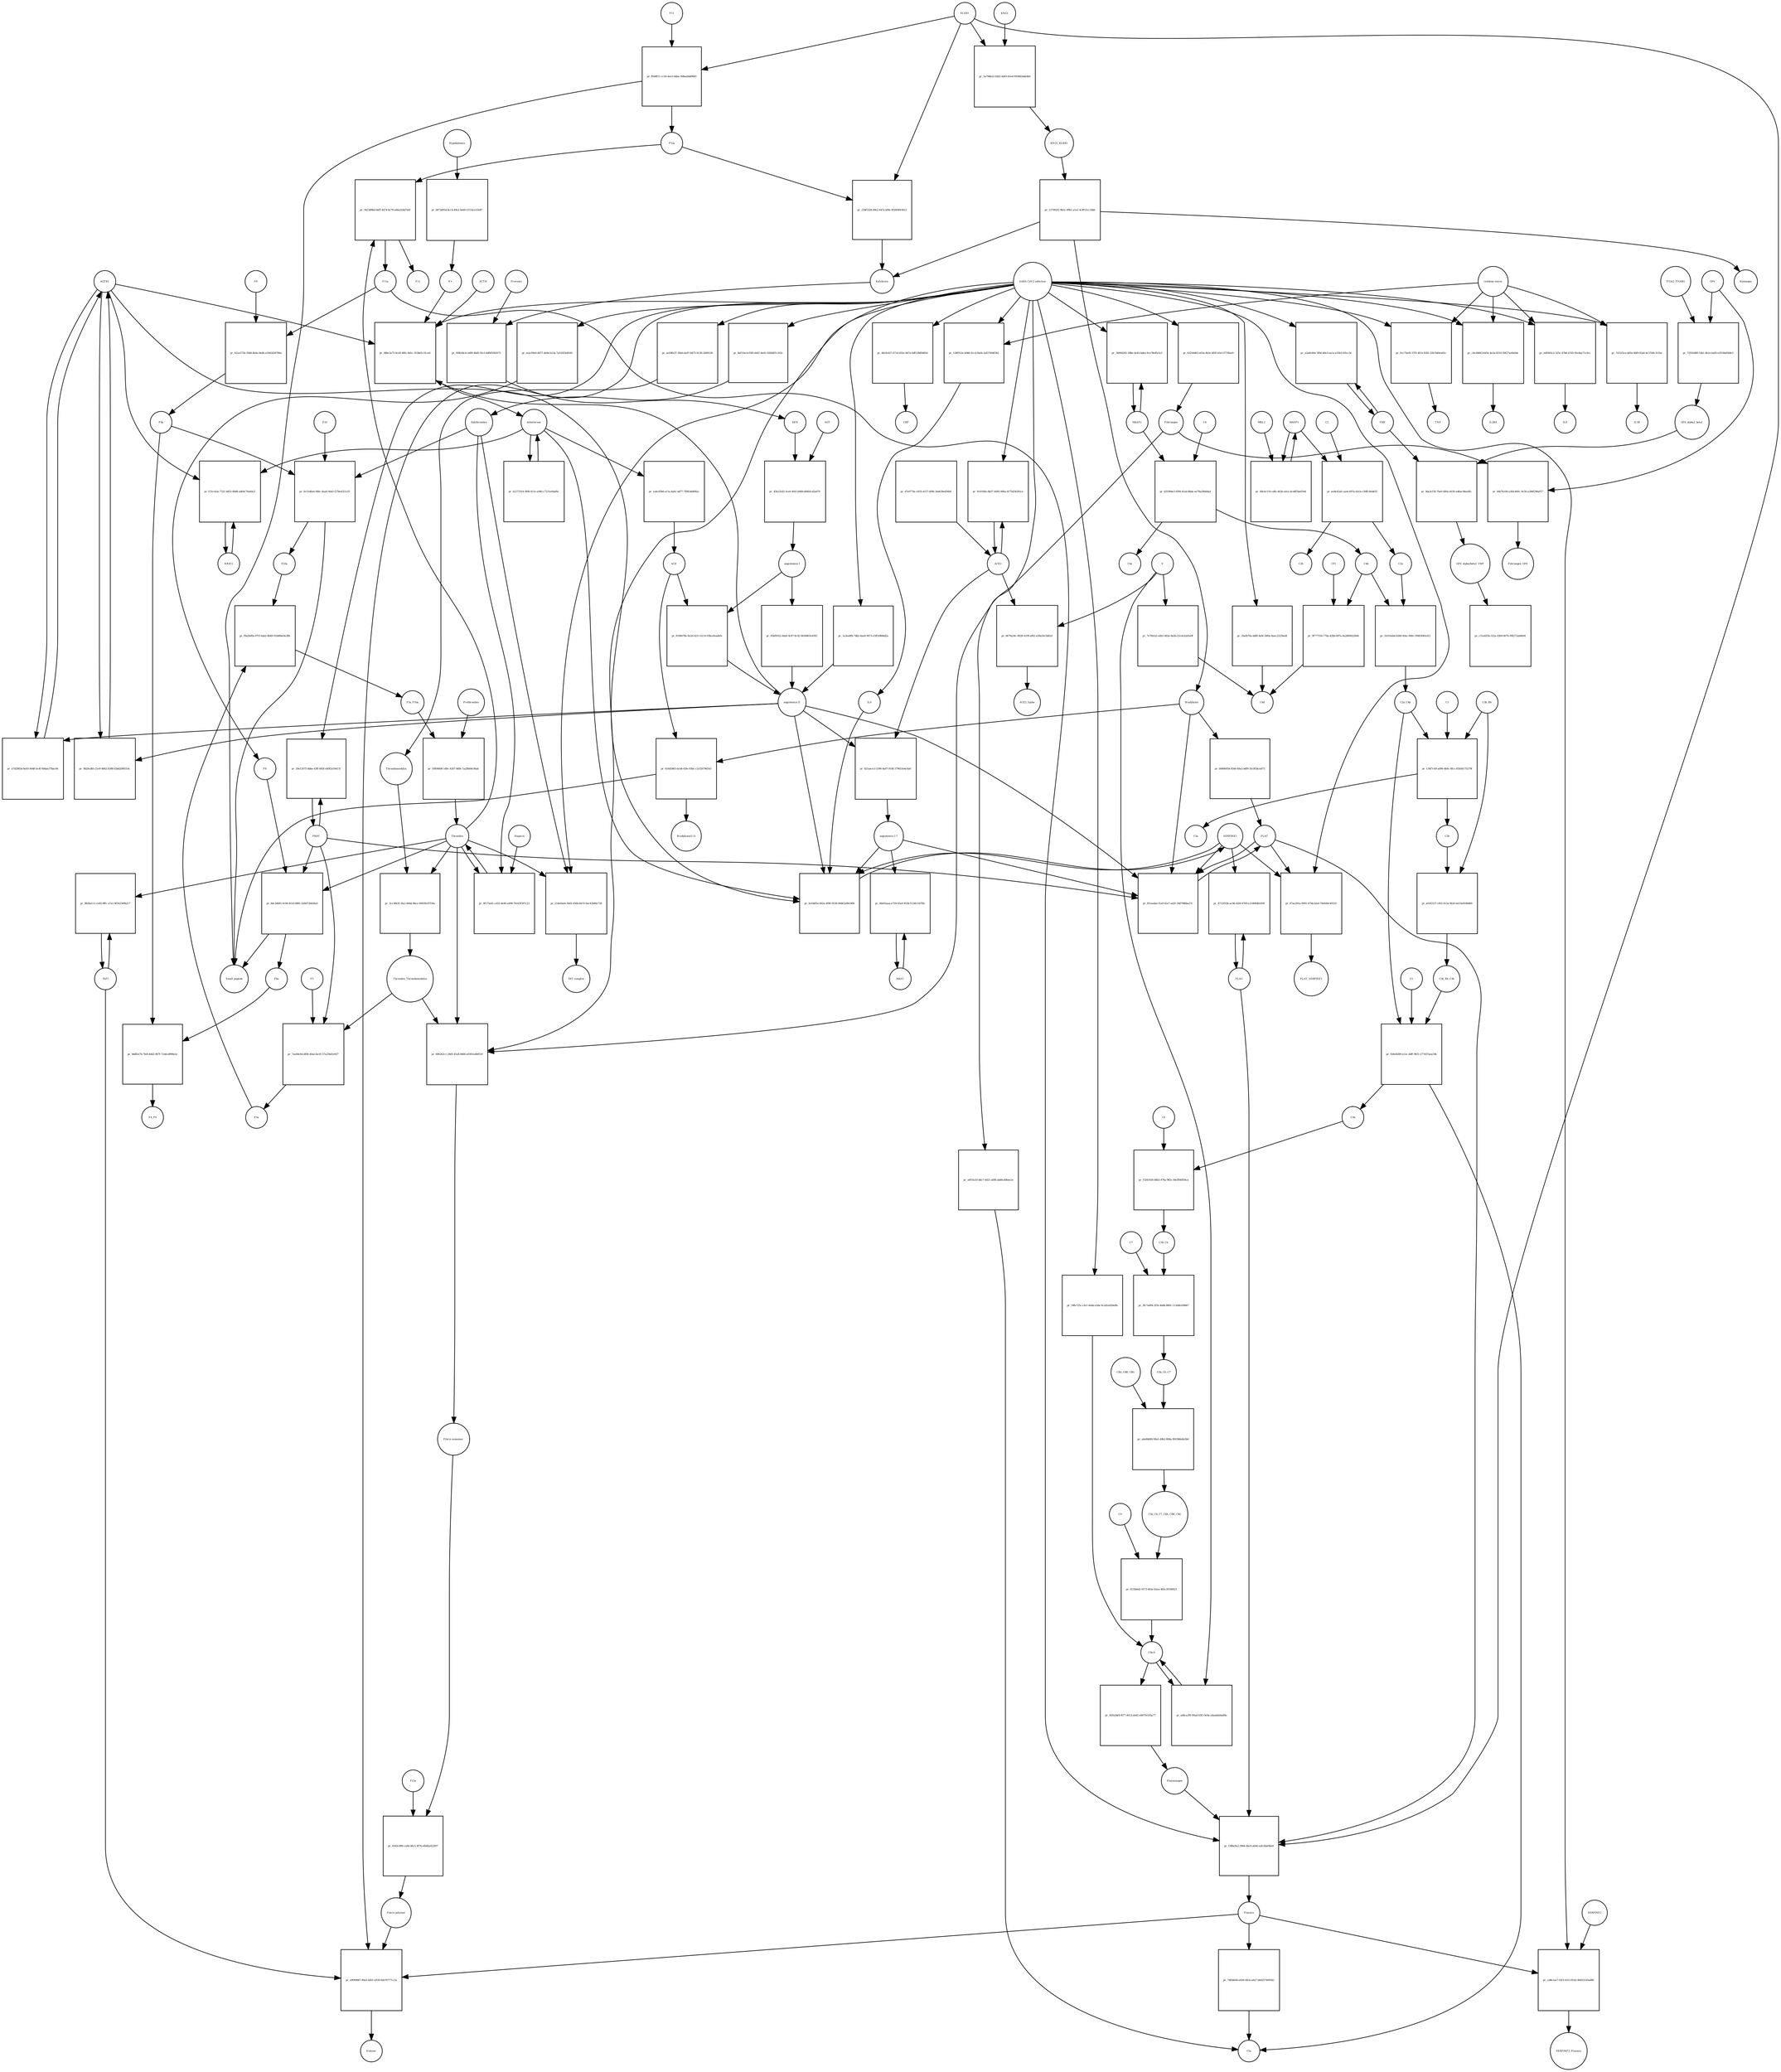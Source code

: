 strict digraph  {
F8 [annotation="urn_miriam_hgnc_3546|urn_miriam_taxonomy_9606", bipartite=0, cls=macromolecule, fontsize=4, label=F8, shape=circle];
"pr_8dc24b81-0c94-4cb3-8881-b28d72b026a5" [annotation="", bipartite=1, cls=process, fontsize=4, label="pr_8dc24b81-0c94-4cb3-8881-b28d72b026a5", shape=square];
"Small peptide" [annotation=urn_miriam_mesh_D010446, bipartite=0, cls=macromolecule, fontsize=4, label="Small peptide", shape=circle];
F8a [annotation="urn_miriam_hgnc.symbol_F8|urn_miriam_mesh_D015944|urn_miriam_taxonomy_9606", bipartite=0, cls=macromolecule, fontsize=4, label=F8a, shape=circle];
Thrombin [annotation="urn_miriam_hgnc_3535|urn_miriam_taxonomy_9606", bipartite=0, cls=macromolecule, fontsize=4, label=Thrombin, shape=circle];
PROC [annotation="urn_miriam_hgnc_9451|urn_miriam_taxonomy_9606", bipartite=0, cls=macromolecule, fontsize=4, label=PROC, shape=circle];
AGTR1 [annotation=urn_miriam_hgnc_336, bipartite=0, cls=macromolecule, fontsize=4, label=AGTR1, shape=circle];
"pr_a7d2085d-6e93-4448-bc4f-68dae37bac44" [annotation="", bipartite=1, cls=process, fontsize=4, label="pr_a7d2085d-6e93-4448-bc4f-68dae37bac44", shape=square];
"angiotensin II" [annotation="urn_miriam_obo.chebi_CHEBI%3A2718|urn_miriam_taxonomy_9606", bipartite=0, cls="simple chemical", fontsize=4, label="angiotensin II", shape=circle];
NR3C2 [annotation="", bipartite=0, cls=macromolecule, fontsize=4, label=NR3C2, shape=circle];
"pr_f15ccb2e-7321-4d52-8b88-adb9c76eb0a3" [annotation="", bipartite=1, cls=process, fontsize=4, label="pr_f15ccb2e-7321-4d52-8b88-adb9c76eb0a3", shape=square];
aldosterone [annotation="urn_miriam_obo.chebi_CHEBI%3A27584", bipartite=0, cls="simple chemical", fontsize=4, label=aldosterone, shape=circle];
"pr_b1273314-3f68-411e-a940-c7231e04af6c" [annotation="", bipartite=1, cls=process, fontsize=4, label="pr_b1273314-3f68-411e-a940-c7231e04af6c", shape=square];
SERPINE1 [annotation="", bipartite=0, cls=macromolecule, fontsize=4, label=SERPINE1, shape=circle];
"pr_bcfddf5a-662a-4f90-9236-94462a90c868" [annotation="", bipartite=1, cls=process, fontsize=4, label="pr_bcfddf5a-662a-4f90-9236-94462a90c868", shape=square];
"angiotensin I-7" [annotation="urn_miriam_obo.chebi_CHEBI%3A55438|urn_miriam_taxonomy_9606", bipartite=0, cls="simple chemical", fontsize=4, label="angiotensin I-7", shape=circle];
IL6 [annotation="urn_miriam_hgnc_6018|urn_miriam_taxonomy_9606", bipartite=0, cls=macromolecule, fontsize=4, label=IL6, shape=circle];
"pr_94bc2a75-8cd3-40fc-9d1c-353b01c31ce0" [annotation="", bipartite=1, cls=process, fontsize=4, label="pr_94bc2a75-8cd3-40fc-9d1c-353b01c31ce0", shape=square];
"SARS-CoV-2 infection" [annotation="urn_miriam_taxonomy_2697049|urn_miriam_mesh_D012327", bipartite=0, cls=phenotype, fontsize=4, label="SARS-CoV-2 infection", shape=circle];
"K+" [annotation="urn_miriam_obo.chebi_CHEBI%3A29103", bipartite=0, cls="simple chemical", fontsize=4, label="K+", shape=circle];
ACTH [annotation=urn_miriam_hgnc_9201, bipartite=0, cls="simple chemical", fontsize=4, label=ACTH, shape=circle];
"pr_1a3ee8fb-7db2-4ae8-9473-e5ff2088dd2a" [annotation="", bipartite=1, cls=process, fontsize=4, label="pr_1a3ee8fb-7db2-4ae8-9473-e5ff2088dd2a", shape=square];
Bradykinin [annotation="urn_miriam_obo.chebi_CHEBI%3A3165|urn_miriam_taxonomy_9606", bipartite=0, cls=macromolecule, fontsize=4, label=Bradykinin, shape=circle];
"pr_616d5865-dcb8-43fe-93bc-c2cf26796543" [annotation="", bipartite=1, cls=process, fontsize=4, label="pr_616d5865-dcb8-43fe-93bc-c2cf26796543", shape=square];
"Bradykinin(1-5)" [annotation="urn_miriam_mesh_C079000|urn_miriam_taxonomy_9606", bipartite=0, cls=macromolecule, fontsize=4, label="Bradykinin(1-5)", shape=circle];
ACE [annotation="urn_miriam_hgnc_2707|urn_miriam_taxonomy_9606", bipartite=0, cls=macromolecule, fontsize=4, label=ACE, shape=circle];
"pr_b8466058-8546-49a3-b8f9-5fc0f5dced75" [annotation="", bipartite=1, cls=process, fontsize=4, label="pr_b8466058-8546-49a3-b8f9-5fc0f5dced75", shape=square];
PLAT [annotation="urn_miriam_hgnc_9051|urn_miriam_taxonomy_9606", bipartite=0, cls=macromolecule, fontsize=4, label=PLAT, shape=circle];
"pr_9b20cdb5-21e9-4662-b388-d3dd20f8514c" [annotation="", bipartite=1, cls=process, fontsize=4, label="pr_9b20cdb5-21e9-4662-b388-d3dd20f8514c", shape=square];
MAS1 [annotation="", bipartite=0, cls=macromolecule, fontsize=4, label=MAS1, shape=circle];
"pr_06e65aaa-e759-45a9-953b-f124fc547f8c" [annotation="", bipartite=1, cls=process, fontsize=4, label="pr_06e65aaa-e759-45a9-953b-f124fc547f8c", shape=square];
Fibrinogen [annotation="urn_miriam_pubmed_19296670|urn_miriam_obo.go_GO%3A0005577|urn_miriam_hgnc_3661|urn_miriam_hgnc_3662|urn_miriam_hgnc_3694|urn_miriam_taxonomy_9606", bipartite=0, cls=complex, fontsize=4, label=Fibrinogen, shape=circle];
"pr_44b7b108-a30d-460c-9c56-a286f296af57" [annotation="", bipartite=1, cls=process, fontsize=4, label="pr_44b7b108-a30d-460c-9c56-a286f296af57", shape=square];
GP6 [annotation="urn_miriam_hgnc_HGNC%3A14388|urn_miriam_taxonomy_9606", bipartite=0, cls=macromolecule, fontsize=4, label=GP6, shape=circle];
Fibrinogen_GP6 [annotation="urn_miriam_pubmed_19296670|urn_miriam_obo.go_GO%3A0005577|urn_miriam_hgnc_HGNC%3A14388|urn_miriam_taxonomy_9606", bipartite=0, cls=complex, fontsize=4, label=Fibrinogen_GP6, shape=circle];
GP6_alpha2_beta1 [annotation="urn_miriam_pubmed_25051961|urn_miriam_taxonomy_10090|urn_miriam_hgnc_14338|urn_miriam_hgnc_6137|urn_miriam_hgnc_6153", bipartite=0, cls=complex, fontsize=4, label=GP6_alpha2_beta1, shape=circle];
"pr_9da3cf30-7be0-400a-b030-ed6ac94ee8fc" [annotation="", bipartite=1, cls=process, fontsize=4, label="pr_9da3cf30-7be0-400a-b030-ed6ac94ee8fc", shape=square];
VWF [annotation="urn_miriam_hgnc_12726|urn_miriam_taxonomy_9606", bipartite=0, cls=macromolecule, fontsize=4, label=VWF, shape=circle];
GP6_alpha2beta1_VWF [annotation="urn_miriam_pubmed_25051961|urn_miriam_taxonomy_10090|urn_miriam_hgnc_14338|urn_miriam_hgnc_6137|urn_miriam_hgnc_6153|urn_miriam_hgnc_12726", bipartite=0, cls=complex, fontsize=4, label=GP6_alpha2beta1_VWF, shape=circle];
"pr_72932d80-14b1-4b1e-baf0-e2f184d569e3" [annotation="", bipartite=1, cls=process, fontsize=4, label="pr_72932d80-14b1-4b1e-baf0-e2f184d569e3", shape=square];
ITGA2_ITGAB1 [annotation="urn_miriam_intact_EBI-16428357|urn_miriam_hgnc_6137|urn_miriam_hgnc_6153|urn_miriam_taxonomy_9606", bipartite=0, cls=complex, fontsize=4, label=ITGA2_ITGAB1, shape=circle];
"pr_c31a825b-322a-4360-807b-99f272ab9b94" [annotation="", bipartite=1, cls="omitted process", fontsize=4, label="pr_c31a825b-322a-4360-807b-99f272ab9b94", shape=square];
"Fibrin polymer" [annotation="urn_miriam_mesh_C465961|urn_miriam_taxonomy_9606", bipartite=0, cls=macromolecule, fontsize=4, label="Fibrin polymer", shape=circle];
"pr_a9099687-90a5-42b1-a930-6eb76777cc2a" [annotation="", bipartite=1, cls=process, fontsize=4, label="pr_a9099687-90a5-42b1-a930-6eb76777cc2a", shape=square];
"D-dimer" [annotation="urn_miriam_pubmed_19008457|urn_miriam_mesh_C036309|urn_miriam_taxonomy_9606", bipartite=0, cls=macromolecule, fontsize=4, label="D-dimer", shape=circle];
Plasmin [annotation="urn_miriam_hgnc.symbol_PLG|urn_miriam_mesh_D005341|urn_miriam_brenda_3.4.21.7|urn_miriam_taxonomy_9606", bipartite=0, cls=macromolecule, fontsize=4, label=Plasmin, shape=circle];
TAFI [annotation="urn_miriam_hgnc_1546|urn_miriam_taxonomy_9606", bipartite=0, cls=macromolecule, fontsize=4, label=TAFI, shape=circle];
"Fibrin monomer" [annotation="urn_miriam_mesh_C011468|urn_miriam_taxonomy_9606", bipartite=0, cls=macromolecule, fontsize=4, label="Fibrin monomer", shape=circle];
"pr_6563c989-ca9d-46c5-9f76-efb6b2d22f07" [annotation="", bipartite=1, cls=process, fontsize=4, label="pr_6563c989-ca9d-46c5-9f76-efb6b2d22f07", shape=square];
F13a [annotation="urn_miriam_hgnc.symbol_F13|urn_miriam_mesh_D026122|urn_miriam_brenda_2.3.2.13|urn_miriam_taxonomy_9606", bipartite=0, cls=macromolecule, fontsize=4, label=F13a, shape=circle];
"pr_0cc75e45-57f5-4f14-9282-22b7449ea45c" [annotation="", bipartite=1, cls=process, fontsize=4, label="pr_0cc75e45-57f5-4f14-9282-22b7449ea45c", shape=square];
TNF [annotation="urn_miriam_hgnc_11892|urn_miriam_taxonomy_9606", bipartite=0, cls=macromolecule, fontsize=4, label=TNF, shape=circle];
"cytokine storm" [annotation="urn_miriam_pubmed_2504360|urn_miriam_taxonomy_9606", bipartite=0, cls=phenotype, fontsize=4, label="cytokine storm", shape=circle];
"pr_74fb8e6b-e656-40cb-a6a7-b6d257409342" [annotation="", bipartite=1, cls=process, fontsize=4, label="pr_74fb8e6b-e656-40cb-a6a7-b6d257409342", shape=square];
C5a [annotation="urn_miriam_hgnc.symbol_C5|urn_miriam_mesh_D015936|urn_miriam_taxonomy_9606", bipartite=0, cls=macromolecule, fontsize=4, label=C5a, shape=circle];
"pr_0d1b3bf4-f677-4013-ab42-e84756195a77" [annotation="", bipartite=1, cls=process, fontsize=4, label="pr_0d1b3bf4-f677-4013-ab42-e84756195a77", shape=square];
Plasminogen [annotation="urn_miriam_hgnc_9071|urn_miriam_taxonomy_9606", bipartite=0, cls=macromolecule, fontsize=4, label=Plasminogen, shape=circle];
"C5b-9" [annotation="urn_miriam_obo.go_GO%3A0005579|urn_miriam_mesh_D015938|urn_miriam_mesh_D050776|urn_miriam_hgnc_1339|urn_miriam_hgnc_1346|urn_miriam_hgnc_1352|urn_miriam_hgnc_1353|urn_miriam_hgnc_1354|urn_miriam_hgnc_1358|urn_miriam_taxonomy_9606", bipartite=0, cls=complex, fontsize=4, label="C5b-9", shape=circle];
C2 [annotation="urn_miriam_hgnc_1248|urn_miriam_taxonomy_9606", bipartite=0, cls=macromolecule, fontsize=4, label=C2, shape=circle];
"pr_ee9e42a6-caeb-497a-b3cb-c50ffc8eb655" [annotation="", bipartite=1, cls=process, fontsize=4, label="pr_ee9e42a6-caeb-497a-b3cb-c50ffc8eb655", shape=square];
C2a [annotation="urn_miriam_hgnc.symbol_C2|urn_miriam_mesh_D050678|urn_miriam_taxonomy_9606", bipartite=0, cls=macromolecule, fontsize=4, label=C2a, shape=circle];
C2b [annotation="urn_miriam_hgnc.symbol_C2|urn_miriam_mesh_D050679|urn_miriam_taxonomy_9606", bipartite=0, cls=macromolecule, fontsize=4, label=C2b, shape=circle];
MASP1 [annotation="urn_miriam_hgnc_6901|urn_miriam_taxonomy_9606", bipartite=0, cls=macromolecule, fontsize=4, label=MASP1, shape=circle];
"pr_c9cd4063-645e-4a3a-8310-59f27ae0a44e" [annotation="", bipartite=1, cls=process, fontsize=4, label="pr_c9cd4063-645e-4a3a-8310-59f27ae0a44e", shape=square];
IL2RA [annotation="urn_miriam_hgnc_6008|urn_miriam_taxonomy_9606", bipartite=0, cls=macromolecule, fontsize=4, label=IL2RA, shape=circle];
"pr_ed9365c2-525c-47b6-b7d3-95cdae71c9cc" [annotation="", bipartite=1, cls=process, fontsize=4, label="pr_ed9365c2-525c-47b6-b7d3-95cdae71c9cc", shape=square];
IL8 [annotation="urn_miriam_hgnc_6025|urn_miriam_taxonomy_9606", bipartite=0, cls=macromolecule, fontsize=4, label=IL8, shape=circle];
"pr_a0f1fa10-ddc7-4d21-af88-abd6cd0bea1e" [annotation="", bipartite=1, cls=process, fontsize=4, label="pr_a0f1fa10-ddc7-4d21-af88-abd6cd0bea1e", shape=square];
"pr_128f552e-b946-41c4-9a04-3af27604f342" [annotation="", bipartite=1, cls=process, fontsize=4, label="pr_128f552e-b946-41c4-9a04-3af27604f342", shape=square];
"pr_7a51f2ce-4d5e-4bf9-92a6-4c37a0c311be" [annotation="", bipartite=1, cls=process, fontsize=4, label="pr_7a51f2ce-4d5e-4bf9-92a6-4c37a0c311be", shape=square];
IL1B [annotation="urn_miriam_hgnc_5992|urn_miriam_taxonomy_9606", bipartite=0, cls=macromolecule, fontsize=4, label=IL1B, shape=circle];
Prorenin [annotation="urn_miriam_hgnc_9958|urn_miriam_taxonomy_9606", bipartite=0, cls=macromolecule, fontsize=4, label=Prorenin, shape=circle];
"pr_f49b3dc4-c600-4bd5-91cf-6df6f1fb5072" [annotation="", bipartite=1, cls=process, fontsize=4, label="pr_f49b3dc4-c600-4bd5-91cf-6df6f1fb5072", shape=square];
REN [annotation="urn_miriam_hgnc.symbol_REN|urn_miriam_taxonomy_9606", bipartite=0, cls=macromolecule, fontsize=4, label=REN, shape=circle];
Kallikrein [annotation="urn_miriam_hgnc.symbol_KLKB1|urn_miriam_mesh_D020842|urn_miriam_brenda_3.4.21.34|urn_miriam_taxonomy_9606", bipartite=0, cls=macromolecule, fontsize=4, label=Kallikrein, shape=circle];
KLKB1 [annotation="urn_miriam_hgnc_6371|urn_miriam_taxonomy_9606", bipartite=0, cls=macromolecule, fontsize=4, label=KLKB1, shape=circle];
"pr_15bf5328-d9e2-447a-bf4e-0f26f4810b12" [annotation="", bipartite=1, cls=process, fontsize=4, label="pr_15bf5328-d9e2-447a-bf4e-0f26f4810b12", shape=square];
F12a [annotation="urn_miriam_hgnc.symbol_F12|urn_miriam_mesh_D015956|urn_miriam_brenda_3.4.21.38|urn_miriam_taxonomy_9606", bipartite=0, cls=macromolecule, fontsize=4, label=F12a, shape=circle];
"pr_ae59fa37-30e6-4a97-8475-813fc2499128" [annotation="", bipartite=1, cls=process, fontsize=4, label="pr_ae59fa37-30e6-4a97-8475-813fc2499128", shape=square];
Thrombomodulin [annotation="urn_miriam_hgnc_11784|urn_miriam_taxonomy_9606", bipartite=0, cls=macromolecule, fontsize=4, label=Thrombomodulin, shape=circle];
"pr_cd8e1ae7-02f3-4313-8142-86455145ad80" [annotation="", bipartite=1, cls=process, fontsize=4, label="pr_cd8e1ae7-02f3-4313-8142-86455145ad80", shape=square];
SERPINF2 [annotation="urn_miriam_hgnc_9075|urn_miriam_taxonomy_9606", bipartite=0, cls=macromolecule, fontsize=4, label=SERPINF2, shape=circle];
SERPINF2_Plasmin [annotation="urn_miriam_pubmed_2437112|urn_miriam_biogrid_314240|urn_miriam_hgnc_9075|urn_miriam_mesh_D005341|urn_miriam_taxonomy_9606", bipartite=0, cls=complex, fontsize=4, label=SERPINF2_Plasmin, shape=circle];
"pr_1bafb76a-dd8f-4a9c-b80a-4aec2525bebf" [annotation="", bipartite=1, cls=process, fontsize=4, label="pr_1bafb76a-dd8f-4a9c-b80a-4aec2525bebf", shape=square];
C4d [annotation="urn_miriam_hgnc.symbol_C4b|urn_miriam_mesh_C032261|urn_miriam_taxonomy_9606", bipartite=0, cls=macromolecule, fontsize=4, label=C4d, shape=circle];
"pr_59fe725c-cfe1-4ebb-a5de-9c2d1e620e8b" [annotation="", bipartite=1, cls=process, fontsize=4, label="pr_59fe725c-cfe1-4ebb-a5de-9c2d1e620e8b", shape=square];
"pr_20e12075-bbbe-43ff-8d5f-eb0f2e59411f" [annotation="", bipartite=1, cls=process, fontsize=4, label="pr_20e12075-bbbe-43ff-8d5f-eb0f2e59411f", shape=square];
"pr_a2a8c60e-3f9d-46e3-aa1a-e35b1195cc3e" [annotation="", bipartite=1, cls=process, fontsize=4, label="pr_a2a8c60e-3f9d-46e3-aa1a-e35b1195cc3e", shape=square];
"pr_40cfe437-0714-432e-847a-0df128d9485d" [annotation="", bipartite=1, cls=process, fontsize=4, label="pr_40cfe437-0714-432e-847a-0df128d9485d", shape=square];
CRP [annotation="urn_miriam_hgnc_2367|urn_miriam_taxonomy_9606", bipartite=0, cls=macromolecule, fontsize=4, label=CRP, shape=circle];
"pr_ed6ca3f0-90ad-43f2-9e9a-e4aa6ab4a88e" [annotation="", bipartite=1, cls=process, fontsize=4, label="pr_ed6ca3f0-90ad-43f2-9e9a-e4aa6ab4a88e", shape=square];
S [annotation="urn_miriam_uniprot_P0DTC2|urn_miriam_uniprot_P59594|urn_miriam_taxonomy_2697049", bipartite=0, cls=macromolecule, fontsize=4, label=S, shape=circle];
"pr_7e7fdcb2-a0b1-482e-8a5b-25cdcb2d1e0f" [annotation="", bipartite=1, cls=process, fontsize=4, label="pr_7e7fdcb2-a0b1-482e-8a5b-25cdcb2d1e0f", shape=square];
"pr_821aece3-5390-4a07-914f-379653e4c6a6" [annotation="", bipartite=1, cls=process, fontsize=4, label="pr_821aece3-5390-4a07-914f-379653e4c6a6", shape=square];
ACE2 [annotation="urn_miriam_hgnc_13557|urn_miriam_taxonomy_9606", bipartite=0, cls=macromolecule, fontsize=4, label=ACE2, shape=circle];
"pr_d7e977dc-e933-4157-bf86-3eb639ed56b6" [annotation="", bipartite=1, cls=process, fontsize=4, label="pr_d7e977dc-e933-4157-bf86-3eb639ed56b6", shape=square];
"pr_0679a34c-8028-4109-af62-a58a30c5b81d" [annotation="", bipartite=1, cls=process, fontsize=4, label="pr_0679a34c-8028-4109-af62-a58a30c5b81d", shape=square];
ACE2_Spike [annotation="urn_miriam_pdb_6CS2|urn_miriam_hgnc_13557|urn_miriam_uniprot_P0DTC2|urn_miriam_taxonomy_9606|urn_miriam_taxonomy_2697049", bipartite=0, cls=complex, fontsize=4, label=ACE2_Spike, shape=circle];
"pr_9c01fdfe-8b37-4085-906a-8175d34292ce" [annotation="", bipartite=1, cls=process, fontsize=4, label="pr_9c01fdfe-8b37-4085-906a-8175d34292ce", shape=square];
"pr_8af15ecd-f5f6-4447-be41-92fdd97c102c" [annotation="", bipartite=1, cls=process, fontsize=4, label="pr_8af15ecd-f5f6-4447-be41-92fdd97c102c", shape=square];
Antithrombin [annotation="urn_miriam_hgnc_775|urn_miriam_taxonomy_9606", bipartite=0, cls=macromolecule, fontsize=4, label=Antithrombin, shape=circle];
"pr_eeecf0e0-dd77-4e9d-b13a-7a535f3e8160" [annotation="", bipartite=1, cls=process, fontsize=4, label="pr_eeecf0e0-dd77-4e9d-b13a-7a535f3e8160", shape=square];
C4b [annotation="urn_miriam_hgnc_1324|urn_miriam_taxonomy_9606", bipartite=0, cls=macromolecule, fontsize=4, label=C4b, shape=circle];
"pr_9f777550-77da-42bb-897a-0a2809022844" [annotation="", bipartite=1, cls=process, fontsize=4, label="pr_9f777550-77da-42bb-897a-0a2809022844", shape=square];
CFI [annotation="urn_miriam_hgnc_2771|urn_miriam_taxonomy_9606", bipartite=0, cls=macromolecule, fontsize=4, label=CFI, shape=circle];
C3b [annotation="urn_miriam_hgnc.symbol_C3|urn_miriam_mesh_D003179|urn_miriam_taxonomy_9606", bipartite=0, cls=macromolecule, fontsize=4, label=C3b, shape=circle];
"pr_a03f2537-cf62-412a-9b20-be53a9188489" [annotation="", bipartite=1, cls=process, fontsize=4, label="pr_a03f2537-cf62-412a-9b20-be53a9188489", shape=square];
C3b_Bb [annotation="urn_miriam_pubmed_12440962|urn_miriam_brenda_3.4.21.47|urn_miriam_mesh_D051561|urn_miriam_mesh_D003179|urn_miriam_hgnc_1037|urn_miriam_taxonomy_9606", bipartite=0, cls=complex, fontsize=4, label=C3b_Bb, shape=circle];
C3b_Bb_C3b [annotation="urn_miriam_pubmed_12440962|urn_miriam_brenda_34.4.21.47|urn_miriam_mesh_D051566|urn_miriam_mesh_D003179|urn_miriam_hgnc_1037|urn_miriam_taxonomy_9606", bipartite=0, cls=complex, fontsize=4, label=C3b_Bb_C3b, shape=circle];
"pr_1b310abd-b58d-49ac-840c-f9483f40cd12" [annotation="", bipartite=1, cls=process, fontsize=4, label="pr_1b310abd-b58d-49ac-840c-f9483f40cd12", shape=square];
C2a_C4b [annotation="urn_miriam_mesh_D051574|urn_miriam_brenda_3.4.21.43|urn_miriam_mesh_D050678|urn_miriam_hgnc_1324|urn_miriam_taxonomy_9606", bipartite=0, cls=complex, fontsize=4, label=C2a_C4b, shape=circle];
C4 [annotation="urn_miriam_mesh_D00318|urn_miriam_taxonomy_9606", bipartite=0, cls=macromolecule, fontsize=4, label=C4, shape=circle];
"pr_d31984e3-f094-41ed-8bde-ee78a28b6dad" [annotation="", bipartite=1, cls=process, fontsize=4, label="pr_d31984e3-f094-41ed-8bde-ee78a28b6dad", shape=square];
C4a [annotation="urn_miriam_hgnc_1323|urn_miriam_taxonomy_9606", bipartite=0, cls=macromolecule, fontsize=4, label=C4a, shape=circle];
MASP2 [annotation="urn_miriam_hgnc_6902|urn_miriam_taxonomy_9606", bipartite=0, cls=macromolecule, fontsize=4, label=MASP2, shape=circle];
"pr_68cbc116-cdfe-442b-ab1a-4cd6f5be050d" [annotation="", bipartite=1, cls=process, fontsize=4, label="pr_68cbc116-cdfe-442b-ab1a-4cd6f5be050d", shape=square];
MBL2 [annotation="urn_miriam_hgnc_6902|urn_miriam_taxonomy_9606", bipartite=0, cls=macromolecule, fontsize=4, label=MBL2, shape=circle];
"pr_3b90d392-398e-4e45-bdee-9ce78effa1a3" [annotation="", bipartite=1, cls=process, fontsize=4, label="pr_3b90d392-398e-4e45-bdee-9ce78effa1a3", shape=square];
PLAU [annotation="urn_miriam_hgnc_9052|urn_miriam_taxonomy_9606", bipartite=0, cls=macromolecule, fontsize=4, label=PLAU, shape=circle];
"pr_4712033b-ac9d-42fd-8769-e21808db1609" [annotation="", bipartite=1, cls=process, fontsize=4, label="pr_4712033b-ac9d-42fd-8769-e21808db1609", shape=square];
C5b_C6_C7_C8A_C8B_C8G [annotation="urn_miriam_pubmed_28630159|urn_miriam_mesh_C042295|urn_miriam_mesh_D050776|urn_miriam_hgnc_1339|urn_miriam_hgnc_1352|urn_miriam_hgnc_1353|urn_miriam_hgnc_1354|urn_miriam_taxonomy_9606", bipartite=0, cls=complex, fontsize=4, label=C5b_C6_C7_C8A_C8B_C8G, shape=circle];
"pr_811fb6d2-9173-463e-b3ea-483c39196923" [annotation="", bipartite=1, cls=process, fontsize=4, label="pr_811fb6d2-9173-463e-b3ea-483c39196923", shape=square];
C9 [annotation="urn_miriam_hgnc_1358|urn_miriam_taxonomy_9606", bipartite=0, cls=macromolecule, fontsize=4, label=C9, shape=circle];
C5b_C6_C7 [annotation="urn_miriam_pubmed_28630159|urn_miriam_mesh_C037453|urn_miriam_mesh_D050776|urn_miriam_hgnc_1339|urn_miriam_hgnc_1346|urn_miriam_taxonomy_9606", bipartite=0, cls=complex, fontsize=4, label=C5b_C6_C7, shape=circle];
"pr_a4e84680-99a5-49b2-808a-8503b8a8a5b0" [annotation="", bipartite=1, cls=process, fontsize=4, label="pr_a4e84680-99a5-49b2-808a-8503b8a8a5b0", shape=square];
C8A_C8B_C8G [annotation="urn_miriam_mesh_D003185|urn_miriam_hgnc_1353|urn_miriam_hgnc_1352|urn_miriam_hgnc_1354|urn_miriam_taxonomy_9606", bipartite=0, cls=complex, fontsize=4, label=C8A_C8B_C8G, shape=circle];
C5b_C6 [annotation="urn_miriam_mesh_C050974|urn_miriam_mesh_D050776|urn_miriam_hgnc_1339|urn_miriam_taxonomy_9606", bipartite=0, cls=complex, fontsize=4, label=C5b_C6, shape=circle];
"pr_3fc7a004-3f1b-40db-8891-113d4b100867" [annotation="", bipartite=1, cls=process, fontsize=4, label="pr_3fc7a004-3f1b-40db-8891-113d4b100867", shape=square];
C7 [annotation="urn_miriam_hgnc_HGNC%3A1346|urn_miriam_taxonomy_9606", bipartite=0, cls=macromolecule, fontsize=4, label=C7, shape=circle];
C5b [annotation="urn_miriam_hgnc.symbol_C5|urn_miriam_mesh_D050776|urn_miriam_taxonomy_9606", bipartite=0, cls=macromolecule, fontsize=4, label=C5b, shape=circle];
"pr_f3241650-d4b3-476a-965c-84cff66954ca" [annotation="", bipartite=1, cls=process, fontsize=4, label="pr_f3241650-d4b3-476a-965c-84cff66954ca", shape=square];
C6 [annotation="urn_miriam_hgnc_1339|urn_miriam_taxonomy_9606", bipartite=0, cls=macromolecule, fontsize=4, label=C6, shape=circle];
C5 [annotation="urn_miriam_hgnc_1331|urn_miriam_taxonomy_9606", bipartite=0, cls=macromolecule, fontsize=4, label=C5, shape=circle];
"pr_026e8289-a13c-4dff-9831-277d37aea10b" [annotation="", bipartite=1, cls=process, fontsize=4, label="pr_026e8289-a13c-4dff-9831-277d37aea10b", shape=square];
C3 [annotation="urn_miriam_hgnc_1318|urn_miriam_taxonomy_9606", bipartite=0, cls=macromolecule, fontsize=4, label=C3, shape=circle];
"pr_c34f7c49-a096-4b9c-8fcc-65b58175279f" [annotation="", bipartite=1, cls=process, fontsize=4, label="pr_c34f7c49-a096-4b9c-8fcc-65b58175279f", shape=square];
C3a [annotation="urn_miriam_hgnc.symbol_C3|urn_miriam_mesh_D015926|urn_miriam_taxonomy_9606", bipartite=0, cls=macromolecule, fontsize=4, label=C3a, shape=circle];
"pr_3cc36b3f-3fa2-484d-9bce-00039cd7f34a" [annotation="", bipartite=1, cls=process, fontsize=4, label="pr_3cc36b3f-3fa2-484d-9bce-00039cd7f34a", shape=square];
Thrombin_Thrombomodulin [annotation="urn_miriam_pubmed_6282863|urn_miriam_taxonomy_9986|urn_miriam_biogrid_283352|urn_miriam_mesh_D013917|urn_miriam_hgnc_11784", bipartite=0, cls=complex, fontsize=4, label=Thrombin_Thrombomodulin, shape=circle];
"pr_686243c1-29d5-45a8-b666-a9301edb9516" [annotation="", bipartite=1, cls=process, fontsize=4, label="pr_686243c1-29d5-45a8-b666-a9301edb9516", shape=square];
KNG1_KLKB1 [annotation="urn_miriam_pubmed_17598838|urn_miriam_intact_EBI-10087151|urn_miriam_hgnc_6371|urn_miriam_hgnc_6383|urn_miriam_taxonomy_9606", bipartite=0, cls=complex, fontsize=4, label=KNG1_KLKB1, shape=circle];
"pr_157092f2-9b3c-49b1-a1e2-4c8f15cc24bb" [annotation="", bipartite=1, cls=process, fontsize=4, label="pr_157092f2-9b3c-49b1-a1e2-4c8f15cc24bb", shape=square];
Kininogen [annotation="urn_miriam_hgnc.symbol_KNG1|urn_miriam_mesh_D019679|urn_miriam_taxonomy_9606", bipartite=0, cls=macromolecule, fontsize=4, label=Kininogen, shape=circle];
"pr_63256d63-e63a-4b3e-bf95-b5e13770fae9" [annotation="", bipartite=1, cls=process, fontsize=4, label="pr_63256d63-e63a-4b3e-bf95-b5e13770fae9", shape=square];
"angiotensin I" [annotation="urn_miriam_obo.chebi_CHEBI%3A2718|urn_miriam_taxonomy_9606", bipartite=0, cls="simple chemical", fontsize=4, label="angiotensin I", shape=circle];
"pr_95bf9162-44a0-4c87-8c42-6658803c6392" [annotation="", bipartite=1, cls=process, fontsize=4, label="pr_95bf9162-44a0-4c87-8c42-6658803c6392", shape=square];
"pr_47ae291a-0901-479d-b2ef-76e644c40519" [annotation="", bipartite=1, cls=process, fontsize=4, label="pr_47ae291a-0901-479d-b2ef-76e644c40519", shape=square];
PLAT_SERPINE1 [annotation="urn_miriam_pubmed_22449964|urn_miriam_intact_EBI-7800882|urn_miriam_hgnc_9051|urn_miriam_hgnc_8593|urn_miriam_taxonomy_9606", bipartite=0, cls=complex, fontsize=4, label=PLAT_SERPINE1, shape=circle];
"pr_882ba111-ce82-4ffc-a7a1-8f342349b217" [annotation="", bipartite=1, cls=process, fontsize=4, label="pr_882ba111-ce82-4ffc-a7a1-8f342349b217", shape=square];
"pr_f01eadae-f1a9-42e7-ad2f-18d7986ba27c" [annotation="", bipartite=1, cls=process, fontsize=4, label="pr_f01eadae-f1a9-42e7-ad2f-18d7986ba27c", shape=square];
"pr_214eebe4-3b45-456b-bb70-9ac42b96e739" [annotation="", bipartite=1, cls=process, fontsize=4, label="pr_214eebe4-3b45-456b-bb70-9ac42b96e739", shape=square];
"TAT complex" [annotation="urn_miriam_pubmed_22930518|urn_miriam_mesh_C046193|urn_miriam_mesh_D013917|urn_miriam_hgnc_775|urn_miriam_taxonomy_9606", bipartite=0, cls=complex, fontsize=4, label="TAT complex", shape=circle];
"pr_f38ba9a2-3966-4bc9-a646-eafcfdaf46e8" [annotation="", bipartite=1, cls=process, fontsize=4, label="pr_f38ba9a2-3966-4bc9-a646-eafcfdaf46e8", shape=square];
F11a [annotation="urn_miriam_hgnc.symbol_F11|urn_miriam_mesh_D015945|urn_miriam_brenda_3.4.21.27|urn_miriam_taxonomy_9606", bipartite=0, cls=macromolecule, fontsize=4, label=F11a, shape=circle];
"pr_9f175ed1-cd35-4e40-a498-70c63f397c23" [annotation="", bipartite=1, cls=process, fontsize=4, label="pr_9f175ed1-cd35-4e40-a498-70c63f397c23", shape=square];
Heparin [annotation="urn_miriam_pubmed_708377|urn_miriam_obo.chebi_CHEBI%3A28304|urn_miriam_taxonomy_9606", bipartite=0, cls="simple chemical", fontsize=4, label=Heparin, shape=circle];
Prothrombin [annotation="urn_miriam_hgnc_3535|urn_miriam_taxonomy_9606", bipartite=0, cls=macromolecule, fontsize=4, label=Prothrombin, shape=circle];
"pr_50f04608-1d9c-4267-8d9c-1a20b04c06ab" [annotation="", bipartite=1, cls=process, fontsize=4, label="pr_50f04608-1d9c-4267-8d9c-1a20b04c06ab", shape=square];
F5a_F10a [annotation="urn_miriam_pubmed_2303476|urn_miriam_mesh_C022475|urn_miriam_mesh_D15943|urn_miriam_mesh_D015951|urn_miriam_taxonomy_9606", bipartite=0, cls=complex, fontsize=4, label=F5a_F10a, shape=circle];
F10a [annotation="urn_miriam_hgnc.symbol_F10|urn_miriam_mesh_D015951|urn_miriam_brenda_3.4.21.6|urn_miriam_taxonomy_9606", bipartite=0, cls=macromolecule, fontsize=4, label=F10a, shape=circle];
"pr_f9a2b00a-87f3-4ab2-8b49-91b866e9e28b" [annotation="", bipartite=1, cls=process, fontsize=4, label="pr_f9a2b00a-87f3-4ab2-8b49-91b866e9e28b", shape=square];
F5a [annotation="urn_miriam_hgnc.symbol_F5|urn_miriam_mesh_D015943|urn_miriam_taxonomy_9606", bipartite=0, cls=macromolecule, fontsize=4, label=F5a, shape=circle];
F5 [annotation="urn_miriam_hgnc_3541|urn_miriam_taxonomy_9606", bipartite=0, cls=macromolecule, fontsize=4, label=F5, shape=circle];
"pr_7aa9dc64-df00-40ae-be35-57a256d1e927" [annotation="", bipartite=1, cls=process, fontsize=4, label="pr_7aa9dc64-df00-40ae-be35-57a256d1e927", shape=square];
F9a [annotation="urn_miriam_hgnc.symbol_F9|urn_miriam_mesh_D015949|urn_miriam_taxonomy_9606", bipartite=0, cls=macromolecule, fontsize=4, label=F9a, shape=circle];
"pr_9ddf2e7b-7fe8-44d2-807f-7cb6cd998e2e" [annotation="", bipartite=1, cls=process, fontsize=4, label="pr_9ddf2e7b-7fe8-44d2-807f-7cb6cd998e2e", shape=square];
F8_F9 [annotation="urn_miriam_pubmed_22471307|urn_miriam_hgnc_3546|urn_miriam_hgnc_35531|urn_miriam_intact_EBI-11621595|urn_miriam_taxonomy_9606", bipartite=0, cls=complex, fontsize=4, label=F8_F9, shape=circle];
F9 [annotation="urn_miriam_hgnc_35531|urn_miriam_taxonomy_9606", bipartite=0, cls=macromolecule, fontsize=4, label=F9, shape=circle];
"pr_421e272b-32b8-4b4a-9ed6-a1843426786a" [annotation="", bipartite=1, cls=process, fontsize=4, label="pr_421e272b-32b8-4b4a-9ed6-a1843426786a", shape=square];
"pr_3a79db22-0262-4d93-81ed-993683dde4b0" [annotation="", bipartite=1, cls=process, fontsize=4, label="pr_3a79db22-0262-4d93-81ed-993683dde4b0", shape=square];
KNG1 [annotation="urn_miriam_hgnc.symbol_6383|urn_miriam_taxonomy_9606", bipartite=0, cls=macromolecule, fontsize=4, label=KNG1, shape=circle];
"pr_0423d9bd-bbf5-4474-bc79-a6ba324d7a6f" [annotation="", bipartite=1, cls=process, fontsize=4, label="pr_0423d9bd-bbf5-4474-bc79-a6ba324d7a6f", shape=square];
F11 [annotation="urn_miriam_hgnc_3529|urn_miriam_taxonomy_9606", bipartite=0, cls=macromolecule, fontsize=4, label=F11, shape=circle];
F12 [annotation="urn_miriam_hgnc_3530|urn_miriam_taxonomy_9606", bipartite=0, cls=macromolecule, fontsize=4, label=F12, shape=circle];
"pr_ffb9ff11-cc50-4ee3-b4ba-308aebdd9683" [annotation="", bipartite=1, cls=process, fontsize=4, label="pr_ffb9ff11-cc50-4ee3-b4ba-308aebdd9683", shape=square];
"pr_819b078e-6e26-4211-b116-93bcefeadefe" [annotation="", bipartite=1, cls=process, fontsize=4, label="pr_819b078e-6e26-4211-b116-93bcefeadefe", shape=square];
F10 [annotation="urn_miriam_hgnc_3528|urn_miriam_taxonomy_9606", bipartite=0, cls=macromolecule, fontsize=4, label=F10, shape=circle];
"pr_0c51d8a6-084c-4ea6-9eb3-f27be4321cf5" [annotation="", bipartite=1, cls=process, fontsize=4, label="pr_0c51d8a6-084c-4ea6-9eb3-f27be4321cf5", shape=square];
AGT [annotation="urn_miriam_hgnc_333|urn_miriam_taxonomy_9606", bipartite=0, cls=macromolecule, fontsize=4, label=AGT, shape=circle];
"pr_45b232d2-3ce0-491f-b9d9-d84b5cd2a670" [annotation="", bipartite=1, cls=process, fontsize=4, label="pr_45b232d2-3ce0-491f-b9d9-d84b5cd2a670", shape=square];
"pr_1a6cd58d-a11a-4a6c-bd77-7f8834d80fac" [annotation="", bipartite=1, cls=process, fontsize=4, label="pr_1a6cd58d-a11a-4a6c-bd77-7f8834d80fac", shape=square];
"pr_6872d05d-8cc4-49e2-be60-cf11bce16e87" [annotation="", bipartite=1, cls=process, fontsize=4, label="pr_6872d05d-8cc4-49e2-be60-cf11bce16e87", shape=square];
Hypokalemia [annotation="urn_miriam_mesh_D007008|urn_miriam_taxonomy_9606", bipartite=0, cls=phenotype, fontsize=4, label=Hypokalemia, shape=circle];
F8 -> "pr_8dc24b81-0c94-4cb3-8881-b28d72b026a5"  [annotation="", interaction_type=consumption];
"pr_8dc24b81-0c94-4cb3-8881-b28d72b026a5" -> "Small peptide"  [annotation="", interaction_type=production];
"pr_8dc24b81-0c94-4cb3-8881-b28d72b026a5" -> F8a  [annotation="", interaction_type=production];
F8a -> "pr_9ddf2e7b-7fe8-44d2-807f-7cb6cd998e2e"  [annotation="", interaction_type=consumption];
Thrombin -> "pr_8dc24b81-0c94-4cb3-8881-b28d72b026a5"  [annotation="urn_miriam_pubmed_15746105|urn_miriam_taxonomy_9606", interaction_type=catalysis];
Thrombin -> "pr_3cc36b3f-3fa2-484d-9bce-00039cd7f34a"  [annotation="", interaction_type=consumption];
Thrombin -> "pr_686243c1-29d5-45a8-b666-a9301edb9516"  [annotation="urn_miriam_pubmed_6282863|urn_miriam_pubmed_28228446|urn_miriam_pubmed_2117226|urn_miriam_taxonomy_9606", interaction_type=catalysis];
Thrombin -> "pr_882ba111-ce82-4ffc-a7a1-8f342349b217"  [annotation="urn_miriam_pubmed_23809134|urn_miriam_taxonomy_9823", interaction_type=catalysis];
Thrombin -> "pr_214eebe4-3b45-456b-bb70-9ac42b96e739"  [annotation="", interaction_type=consumption];
Thrombin -> "pr_9f175ed1-cd35-4e40-a498-70c63f397c23"  [annotation="", interaction_type=consumption];
Thrombin -> "pr_0423d9bd-bbf5-4474-bc79-a6ba324d7a6f"  [annotation="urn_miriam_pubmed_21304106|urn_miriam_pubmed_8631976|urn_miriam_taxonomy_9606", interaction_type=catalysis];
PROC -> "pr_8dc24b81-0c94-4cb3-8881-b28d72b026a5"  [annotation="urn_miriam_pubmed_15746105|urn_miriam_taxonomy_9606", interaction_type=inhibition];
PROC -> "pr_20e12075-bbbe-43ff-8d5f-eb0f2e59411f"  [annotation="", interaction_type=consumption];
PROC -> "pr_f01eadae-f1a9-42e7-ad2f-18d7986ba27c"  [annotation="urn_miriam_pubmed_10373228|urn_miriam_pubmed_3124286|urn_miriam_taxonomy_9606|urn_miriam_pubmed_12091055|urn_miriam_pubmed_3096399", interaction_type=inhibition];
PROC -> "pr_7aa9dc64-df00-40ae-be35-57a256d1e927"  [annotation="urn_miriam_pubmed_6282863|urn_miriam_pubmed_6572921|urn_miriam_pubmed_2322551|urn_miriam_taxonomy_9606", interaction_type=inhibition];
AGTR1 -> "pr_a7d2085d-6e93-4448-bc4f-68dae37bac44"  [annotation="", interaction_type=consumption];
AGTR1 -> "pr_f15ccb2e-7321-4d52-8b88-adb9c76eb0a3"  [annotation="urn_miriam_pubmed_21349712|urn_miriam_taxonomy_10116|urn_miriam_pubmed_7045029|urn_miriam_taxonomy_10090", interaction_type=catalysis];
AGTR1 -> "pr_bcfddf5a-662a-4f90-9236-94462a90c868"  [annotation="urn_miriam_pubmed_2091055|urn_miriam_taxonomy_9606|urn_miriam_pubmed_8034668|urn_miriam_pubmed_20591974|urn_miriam_pubmed_11983698", interaction_type=catalysis];
AGTR1 -> "pr_94bc2a75-8cd3-40fc-9d1c-353b01c31ce0"  [annotation="urn_miriam_pubmed_8404594|urn_miriam_taxonomy_9606|urn_miriam_pubmed_173529|urn_miriam_taxonomy_9615|urn_miriam_pubmed_32565254", interaction_type=catalysis];
AGTR1 -> "pr_9b20cdb5-21e9-4662-b388-d3dd20f8514c"  [annotation="", interaction_type=consumption];
"pr_a7d2085d-6e93-4448-bc4f-68dae37bac44" -> AGTR1  [annotation="", interaction_type=production];
"angiotensin II" -> "pr_a7d2085d-6e93-4448-bc4f-68dae37bac44"  [annotation="", interaction_type=stimulation];
"angiotensin II" -> "pr_bcfddf5a-662a-4f90-9236-94462a90c868"  [annotation="urn_miriam_pubmed_2091055|urn_miriam_taxonomy_9606|urn_miriam_pubmed_8034668|urn_miriam_pubmed_20591974|urn_miriam_pubmed_11983698", interaction_type=catalysis];
"angiotensin II" -> "pr_94bc2a75-8cd3-40fc-9d1c-353b01c31ce0"  [annotation="urn_miriam_pubmed_8404594|urn_miriam_taxonomy_9606|urn_miriam_pubmed_173529|urn_miriam_taxonomy_9615|urn_miriam_pubmed_32565254", interaction_type=catalysis];
"angiotensin II" -> "pr_9b20cdb5-21e9-4662-b388-d3dd20f8514c"  [annotation="urn_miriam_pubmed_8158359|urn_miriam_taxonomy_9606", interaction_type=stimulation];
"angiotensin II" -> "pr_821aece3-5390-4a07-914f-379653e4c6a6"  [annotation="", interaction_type=consumption];
"angiotensin II" -> "pr_f01eadae-f1a9-42e7-ad2f-18d7986ba27c"  [annotation="urn_miriam_pubmed_10373228|urn_miriam_pubmed_3124286|urn_miriam_taxonomy_9606|urn_miriam_pubmed_12091055|urn_miriam_pubmed_3096399", interaction_type=catalysis];
NR3C2 -> "pr_f15ccb2e-7321-4d52-8b88-adb9c76eb0a3"  [annotation="", interaction_type=consumption];
"pr_f15ccb2e-7321-4d52-8b88-adb9c76eb0a3" -> NR3C2  [annotation="", interaction_type=production];
aldosterone -> "pr_f15ccb2e-7321-4d52-8b88-adb9c76eb0a3"  [annotation="urn_miriam_pubmed_21349712|urn_miriam_taxonomy_10116|urn_miriam_pubmed_7045029|urn_miriam_taxonomy_10090", interaction_type=stimulation];
aldosterone -> "pr_b1273314-3f68-411e-a940-c7231e04af6c"  [annotation="", interaction_type=consumption];
aldosterone -> "pr_bcfddf5a-662a-4f90-9236-94462a90c868"  [annotation="urn_miriam_pubmed_2091055|urn_miriam_taxonomy_9606|urn_miriam_pubmed_8034668|urn_miriam_pubmed_20591974|urn_miriam_pubmed_11983698", interaction_type=catalysis];
aldosterone -> "pr_1a6cd58d-a11a-4a6c-bd77-7f8834d80fac"  [annotation="urn_miriam_pubmed_5932931|urn_miriam_taxonomy_10116", interaction_type=catalysis];
"pr_b1273314-3f68-411e-a940-c7231e04af6c" -> aldosterone  [annotation="", interaction_type=production];
SERPINE1 -> "pr_bcfddf5a-662a-4f90-9236-94462a90c868"  [annotation="", interaction_type=consumption];
SERPINE1 -> "pr_4712033b-ac9d-42fd-8769-e21808db1609"  [annotation="urn_miriam_pubmed_21199867|urn_miriam_taxonomy_9606", interaction_type=inhibition];
SERPINE1 -> "pr_47ae291a-0901-479d-b2ef-76e644c40519"  [annotation="", interaction_type=consumption];
SERPINE1 -> "pr_f01eadae-f1a9-42e7-ad2f-18d7986ba27c"  [annotation="urn_miriam_pubmed_10373228|urn_miriam_pubmed_3124286|urn_miriam_taxonomy_9606|urn_miriam_pubmed_12091055|urn_miriam_pubmed_3096399", interaction_type=inhibition];
"pr_bcfddf5a-662a-4f90-9236-94462a90c868" -> SERPINE1  [annotation="", interaction_type=production];
"angiotensin I-7" -> "pr_bcfddf5a-662a-4f90-9236-94462a90c868"  [annotation="urn_miriam_pubmed_2091055|urn_miriam_taxonomy_9606|urn_miriam_pubmed_8034668|urn_miriam_pubmed_20591974|urn_miriam_pubmed_11983698", interaction_type=inhibition];
"angiotensin I-7" -> "pr_06e65aaa-e759-45a9-953b-f124fc547f8c"  [annotation="urn_miriam_pubmed_18026570|urn_miriam_taxonomy_10090", interaction_type=stimulation];
"angiotensin I-7" -> "pr_f01eadae-f1a9-42e7-ad2f-18d7986ba27c"  [annotation="urn_miriam_pubmed_10373228|urn_miriam_pubmed_3124286|urn_miriam_taxonomy_9606|urn_miriam_pubmed_12091055|urn_miriam_pubmed_3096399", interaction_type=inhibition];
IL6 -> "pr_bcfddf5a-662a-4f90-9236-94462a90c868"  [annotation="urn_miriam_pubmed_2091055|urn_miriam_taxonomy_9606|urn_miriam_pubmed_8034668|urn_miriam_pubmed_20591974|urn_miriam_pubmed_11983698", interaction_type=catalysis];
"pr_94bc2a75-8cd3-40fc-9d1c-353b01c31ce0" -> aldosterone  [annotation="", interaction_type=production];
"SARS-CoV-2 infection" -> "pr_94bc2a75-8cd3-40fc-9d1c-353b01c31ce0"  [annotation="urn_miriam_pubmed_8404594|urn_miriam_taxonomy_9606|urn_miriam_pubmed_173529|urn_miriam_taxonomy_9615|urn_miriam_pubmed_32565254", interaction_type="necessary stimulation"];
"SARS-CoV-2 infection" -> "pr_1a3ee8fb-7db2-4ae8-9473-e5ff2088dd2a"  [annotation="urn_miriam_pubmed_32048163|urn_miriam_taxonomy_9606", interaction_type=catalysis];
"SARS-CoV-2 infection" -> "pr_a9099687-90a5-42b1-a930-6eb76777cc2a"  [annotation="urn_miriam_pubmed_29096812|urn_miriam_pubmed_10574983|urn_miriam_pubmed_32172226|urn_miriam_taxonomy_9606", interaction_type="necessary stimulation"];
"SARS-CoV-2 infection" -> "pr_0cc75e45-57f5-4f14-9282-22b7449ea45c"  [annotation="urn_miriam_pubmed_32504360|urn_miriam_taxonomy_9606", interaction_type=stimulation];
"SARS-CoV-2 infection" -> "pr_c9cd4063-645e-4a3a-8310-59f27ae0a44e"  [annotation="urn_miriam_pubmed_32286245|urn_miriam_taxonomy_9606", interaction_type=stimulation];
"SARS-CoV-2 infection" -> "pr_ed9365c2-525c-47b6-b7d3-95cdae71c9cc"  [annotation="urn_miriam_pubmed_32286245|urn_miriam_taxonomy_9606", interaction_type=stimulation];
"SARS-CoV-2 infection" -> "pr_a0f1fa10-ddc7-4d21-af88-abd6cd0bea1e"  [annotation="urn_miriam_pmc_PMC7260598|urn_miriam_taxonomy_9606", interaction_type="necessary stimulation"];
"SARS-CoV-2 infection" -> "pr_128f552e-b946-41c4-9a04-3af27604f342"  [annotation="urn_miriam_pubmed_32286245|urn_miriam_taxonomy_9606", interaction_type=stimulation];
"SARS-CoV-2 infection" -> "pr_7a51f2ce-4d5e-4bf9-92a6-4c37a0c311be"  [annotation="urn_miriam_pubmed_32359396|urn_miriam_taxonomy_9606", interaction_type=stimulation];
"SARS-CoV-2 infection" -> "pr_ae59fa37-30e6-4a97-8475-813fc2499128"  [annotation="urn_miriam_doi_10.1101%2F2020.04.25.20077842|urn_miriam_taxonomy_9606", interaction_type="necessary stimulation"];
"SARS-CoV-2 infection" -> "pr_cd8e1ae7-02f3-4313-8142-86455145ad80"  [annotation="urn_miriam_pubmed_2437112|urn_miriam_doi_10.1101%2F2020.04.25.20077842|urn_miriam_taxonomy_9606", interaction_type=stimulation];
"SARS-CoV-2 infection" -> "pr_1bafb76a-dd8f-4a9c-b80a-4aec2525bebf"  [annotation="urn_miriam_pubmed_32299776|urn_miriam_taxonomy_9606", interaction_type=stimulation];
"SARS-CoV-2 infection" -> "pr_59fe725c-cfe1-4ebb-a5de-9c2d1e620e8b"  [annotation="urn_miriam_pmc_PMC7260598|urn_miriam_taxonomy_9606", interaction_type="necessary stimulation"];
"SARS-CoV-2 infection" -> "pr_20e12075-bbbe-43ff-8d5f-eb0f2e59411f"  [annotation="urn_miriam_pubmed_32302438|urn_miriam_taxonomy_9606", interaction_type="necessary stimulation"];
"SARS-CoV-2 infection" -> "pr_a2a8c60e-3f9d-46e3-aa1a-e35b1195cc3e"  [annotation="urn_miriam_pubmed_32367170|urn_miriam_taxonomy_9606", interaction_type="necessary stimulation"];
"SARS-CoV-2 infection" -> "pr_40cfe437-0714-432e-847a-0df128d9485d"  [annotation="urn_miriam_pubmed_32171076|urn_miriam_taxonomy_9606", interaction_type="necessary stimulation"];
"SARS-CoV-2 infection" -> "pr_9c01fdfe-8b37-4085-906a-8175d34292ce"  [annotation="urn_miriam_pubmed_16008552|urn_miriam_taxonomy_9606", interaction_type=inhibition];
"SARS-CoV-2 infection" -> "pr_8af15ecd-f5f6-4447-be41-92fdd97c102c"  [annotation="urn_miriam_pubmed_32302438|urn_miriam_taxonomy_9606", interaction_type=inhibition];
"SARS-CoV-2 infection" -> "pr_eeecf0e0-dd77-4e9d-b13a-7a535f3e8160"  [annotation="urn_miriam_pubmed_32367170|urn_miriam_taxonomy_9606", interaction_type="necessary stimulation"];
"SARS-CoV-2 infection" -> "pr_3b90d392-398e-4e45-bdee-9ce78effa1a3"  [annotation="urn_miriam_pubmed_11290788|urn_miriam_pubmed_32299776|urn_miriam_taxonomy_9606", interaction_type=stimulation];
"SARS-CoV-2 infection" -> "pr_686243c1-29d5-45a8-b666-a9301edb9516"  [annotation="urn_miriam_pubmed_6282863|urn_miriam_pubmed_28228446|urn_miriam_pubmed_2117226|urn_miriam_taxonomy_9606", interaction_type="necessary stimulation"];
"SARS-CoV-2 infection" -> "pr_63256d63-e63a-4b3e-bf95-b5e13770fae9"  [annotation="urn_miriam_pubmed_32172226|urn_miriam_taxonomy_9606", interaction_type="necessary stimulation"];
"SARS-CoV-2 infection" -> "pr_47ae291a-0901-479d-b2ef-76e644c40519"  [annotation="urn_miriam_pubmed_22449964|urn_miriam_doi_10.1101%2F2020.04.25.20077842|urn_miriam_taxonomy_9606", interaction_type="necessary stimulation"];
"SARS-CoV-2 infection" -> "pr_214eebe4-3b45-456b-bb70-9ac42b96e739"  [annotation="urn_miriam_pubmed_8136018|urn_miriam_doi_10.1101%2F2020.04.25.20077842|urn_miriam_taxonomy_9606", interaction_type="necessary stimulation"];
"K+" -> "pr_94bc2a75-8cd3-40fc-9d1c-353b01c31ce0"  [annotation="urn_miriam_pubmed_8404594|urn_miriam_taxonomy_9606|urn_miriam_pubmed_173529|urn_miriam_taxonomy_9615|urn_miriam_pubmed_32565254", interaction_type=catalysis];
ACTH -> "pr_94bc2a75-8cd3-40fc-9d1c-353b01c31ce0"  [annotation="urn_miriam_pubmed_8404594|urn_miriam_taxonomy_9606|urn_miriam_pubmed_173529|urn_miriam_taxonomy_9615|urn_miriam_pubmed_32565254", interaction_type=catalysis];
"pr_1a3ee8fb-7db2-4ae8-9473-e5ff2088dd2a" -> "angiotensin II"  [annotation="", interaction_type=production];
Bradykinin -> "pr_616d5865-dcb8-43fe-93bc-c2cf26796543"  [annotation="", interaction_type=consumption];
Bradykinin -> "pr_b8466058-8546-49a3-b8f9-5fc0f5dced75"  [annotation="urn_miriam_pubmed_9066005|urn_miriam_taxonomy_9606", interaction_type=stimulation];
Bradykinin -> "pr_f01eadae-f1a9-42e7-ad2f-18d7986ba27c"  [annotation="urn_miriam_pubmed_10373228|urn_miriam_pubmed_3124286|urn_miriam_taxonomy_9606|urn_miriam_pubmed_12091055|urn_miriam_pubmed_3096399", interaction_type=catalysis];
"pr_616d5865-dcb8-43fe-93bc-c2cf26796543" -> "Bradykinin(1-5)"  [annotation="", interaction_type=production];
"pr_616d5865-dcb8-43fe-93bc-c2cf26796543" -> "Small peptide"  [annotation="", interaction_type=production];
ACE -> "pr_616d5865-dcb8-43fe-93bc-c2cf26796543"  [annotation="urn_miriam_taxonomy_9606|urn_miriam_pubmed_10969042", interaction_type=catalysis];
ACE -> "pr_819b078e-6e26-4211-b116-93bcefeadefe"  [annotation="urn_miriam_taxonomy_9606|urn_miriam_pubmed_190881|urn_miriam_pubmed_10969042", interaction_type=catalysis];
"pr_b8466058-8546-49a3-b8f9-5fc0f5dced75" -> PLAT  [annotation="", interaction_type=production];
PLAT -> "pr_47ae291a-0901-479d-b2ef-76e644c40519"  [annotation="", interaction_type=consumption];
PLAT -> "pr_f01eadae-f1a9-42e7-ad2f-18d7986ba27c"  [annotation="", interaction_type=consumption];
PLAT -> "pr_f38ba9a2-3966-4bc9-a646-eafcfdaf46e8"  [annotation="urn_miriam_pubmed_89876|urn_miriam_taxonomy_9606|urn_miriam_pubmed_3850647|urn_miriam_pubmed_2966802|urn_miriam_pubmed_6539333", interaction_type=catalysis];
"pr_9b20cdb5-21e9-4662-b388-d3dd20f8514c" -> AGTR1  [annotation="", interaction_type=production];
MAS1 -> "pr_06e65aaa-e759-45a9-953b-f124fc547f8c"  [annotation="", interaction_type=consumption];
"pr_06e65aaa-e759-45a9-953b-f124fc547f8c" -> MAS1  [annotation="", interaction_type=production];
Fibrinogen -> "pr_44b7b108-a30d-460c-9c56-a286f296af57"  [annotation="", interaction_type=consumption];
Fibrinogen -> "pr_686243c1-29d5-45a8-b666-a9301edb9516"  [annotation="", interaction_type=consumption];
"pr_44b7b108-a30d-460c-9c56-a286f296af57" -> Fibrinogen_GP6  [annotation="", interaction_type=production];
GP6 -> "pr_44b7b108-a30d-460c-9c56-a286f296af57"  [annotation="", interaction_type=consumption];
GP6 -> "pr_72932d80-14b1-4b1e-baf0-e2f184d569e3"  [annotation="", interaction_type=consumption];
GP6_alpha2_beta1 -> "pr_9da3cf30-7be0-400a-b030-ed6ac94ee8fc"  [annotation="", interaction_type=consumption];
"pr_9da3cf30-7be0-400a-b030-ed6ac94ee8fc" -> GP6_alpha2beta1_VWF  [annotation="", interaction_type=production];
VWF -> "pr_9da3cf30-7be0-400a-b030-ed6ac94ee8fc"  [annotation="", interaction_type=consumption];
VWF -> "pr_a2a8c60e-3f9d-46e3-aa1a-e35b1195cc3e"  [annotation="", interaction_type=consumption];
GP6_alpha2beta1_VWF -> "pr_c31a825b-322a-4360-807b-99f272ab9b94"  [annotation="", interaction_type=consumption];
"pr_72932d80-14b1-4b1e-baf0-e2f184d569e3" -> GP6_alpha2_beta1  [annotation="", interaction_type=production];
ITGA2_ITGAB1 -> "pr_72932d80-14b1-4b1e-baf0-e2f184d569e3"  [annotation="", interaction_type=consumption];
"Fibrin polymer" -> "pr_a9099687-90a5-42b1-a930-6eb76777cc2a"  [annotation="", interaction_type=consumption];
"pr_a9099687-90a5-42b1-a930-6eb76777cc2a" -> "D-dimer"  [annotation="", interaction_type=production];
Plasmin -> "pr_a9099687-90a5-42b1-a930-6eb76777cc2a"  [annotation="urn_miriam_pubmed_29096812|urn_miriam_pubmed_10574983|urn_miriam_pubmed_32172226|urn_miriam_taxonomy_9606", interaction_type=catalysis];
Plasmin -> "pr_74fb8e6b-e656-40cb-a6a7-b6d257409342"  [annotation="urn_miriam_pubmed_27077125|urn_miriam_taxonomy_10090", interaction_type="necessary stimulation"];
Plasmin -> "pr_cd8e1ae7-02f3-4313-8142-86455145ad80"  [annotation="", interaction_type=consumption];
TAFI -> "pr_a9099687-90a5-42b1-a930-6eb76777cc2a"  [annotation="urn_miriam_pubmed_29096812|urn_miriam_pubmed_10574983|urn_miriam_pubmed_32172226|urn_miriam_taxonomy_9606", interaction_type=catalysis];
TAFI -> "pr_882ba111-ce82-4ffc-a7a1-8f342349b217"  [annotation="", interaction_type=consumption];
"Fibrin monomer" -> "pr_6563c989-ca9d-46c5-9f76-efb6b2d22f07"  [annotation="", interaction_type=consumption];
"pr_6563c989-ca9d-46c5-9f76-efb6b2d22f07" -> "Fibrin polymer"  [annotation="", interaction_type=production];
F13a -> "pr_6563c989-ca9d-46c5-9f76-efb6b2d22f07"  [annotation="urn_miriam_pubmed_29096812|urn_miriam_pubmed_7577232|urn_miriam_taxonomy_9606", interaction_type=catalysis];
"pr_0cc75e45-57f5-4f14-9282-22b7449ea45c" -> TNF  [annotation="", interaction_type=production];
"cytokine storm" -> "pr_0cc75e45-57f5-4f14-9282-22b7449ea45c"  [annotation="urn_miriam_pubmed_32504360|urn_miriam_taxonomy_9606", interaction_type=stimulation];
"cytokine storm" -> "pr_c9cd4063-645e-4a3a-8310-59f27ae0a44e"  [annotation="urn_miriam_pubmed_32286245|urn_miriam_taxonomy_9606", interaction_type=stimulation];
"cytokine storm" -> "pr_ed9365c2-525c-47b6-b7d3-95cdae71c9cc"  [annotation="urn_miriam_pubmed_32286245|urn_miriam_taxonomy_9606", interaction_type=stimulation];
"cytokine storm" -> "pr_128f552e-b946-41c4-9a04-3af27604f342"  [annotation="urn_miriam_pubmed_32286245|urn_miriam_taxonomy_9606", interaction_type=stimulation];
"cytokine storm" -> "pr_7a51f2ce-4d5e-4bf9-92a6-4c37a0c311be"  [annotation="urn_miriam_pubmed_32359396|urn_miriam_taxonomy_9606", interaction_type=stimulation];
"pr_74fb8e6b-e656-40cb-a6a7-b6d257409342" -> C5a  [annotation="", interaction_type=production];
"pr_0d1b3bf4-f677-4013-ab42-e84756195a77" -> Plasminogen  [annotation="", interaction_type=production];
Plasminogen -> "pr_f38ba9a2-3966-4bc9-a646-eafcfdaf46e8"  [annotation="", interaction_type=consumption];
"C5b-9" -> "pr_0d1b3bf4-f677-4013-ab42-e84756195a77"  [annotation="urn_miriam_pubmed_9012652|urn_miriam_taxonomy_9606", interaction_type=stimulation];
"C5b-9" -> "pr_ed6ca3f0-90ad-43f2-9e9a-e4aa6ab4a88e"  [annotation="", interaction_type=consumption];
C2 -> "pr_ee9e42a6-caeb-497a-b3cb-c50ffc8eb655"  [annotation="", interaction_type=consumption];
"pr_ee9e42a6-caeb-497a-b3cb-c50ffc8eb655" -> C2a  [annotation="", interaction_type=production];
"pr_ee9e42a6-caeb-497a-b3cb-c50ffc8eb655" -> C2b  [annotation="", interaction_type=production];
C2a -> "pr_1b310abd-b58d-49ac-840c-f9483f40cd12"  [annotation="", interaction_type=consumption];
MASP1 -> "pr_ee9e42a6-caeb-497a-b3cb-c50ffc8eb655"  [annotation="urn_miriam_pubmed_10946292|urn_miriam_taxonomy_9606", interaction_type=catalysis];
MASP1 -> "pr_68cbc116-cdfe-442b-ab1a-4cd6f5be050d"  [annotation="", interaction_type=consumption];
"pr_c9cd4063-645e-4a3a-8310-59f27ae0a44e" -> IL2RA  [annotation="", interaction_type=production];
"pr_ed9365c2-525c-47b6-b7d3-95cdae71c9cc" -> IL8  [annotation="", interaction_type=production];
"pr_a0f1fa10-ddc7-4d21-af88-abd6cd0bea1e" -> C5a  [annotation="", interaction_type=production];
"pr_128f552e-b946-41c4-9a04-3af27604f342" -> IL6  [annotation="", interaction_type=production];
"pr_7a51f2ce-4d5e-4bf9-92a6-4c37a0c311be" -> IL1B  [annotation="", interaction_type=production];
Prorenin -> "pr_f49b3dc4-c600-4bd5-91cf-6df6f1fb5072"  [annotation="", interaction_type=consumption];
"pr_f49b3dc4-c600-4bd5-91cf-6df6f1fb5072" -> REN  [annotation="", interaction_type=production];
REN -> "pr_45b232d2-3ce0-491f-b9d9-d84b5cd2a670"  [annotation="urn_miriam_pubmed_10585461|urn_miriam_pubmed_30934934|urn_miriam_pubmed_6172448|urn_miriam_taxonomy_9606", interaction_type=catalysis];
Kallikrein -> "pr_f49b3dc4-c600-4bd5-91cf-6df6f1fb5072"  [annotation="urn_miriam_pubmed_692685|urn_miriam_taxonomy_9606", interaction_type=catalysis];
KLKB1 -> "pr_15bf5328-d9e2-447a-bf4e-0f26f4810b12"  [annotation="", interaction_type=consumption];
KLKB1 -> "pr_f38ba9a2-3966-4bc9-a646-eafcfdaf46e8"  [annotation="urn_miriam_pubmed_89876|urn_miriam_taxonomy_9606|urn_miriam_pubmed_3850647|urn_miriam_pubmed_2966802|urn_miriam_pubmed_6539333", interaction_type=catalysis];
KLKB1 -> "pr_3a79db22-0262-4d93-81ed-993683dde4b0"  [annotation="", interaction_type=consumption];
KLKB1 -> "pr_ffb9ff11-cc50-4ee3-b4ba-308aebdd9683"  [annotation="urn_miriam_pubmed_7391081|urn_miriam_taxonomy_9606|urn_miriam_pubmed_864009", interaction_type=catalysis];
"pr_15bf5328-d9e2-447a-bf4e-0f26f4810b12" -> Kallikrein  [annotation="", interaction_type=production];
F12a -> "pr_15bf5328-d9e2-447a-bf4e-0f26f4810b12"  [annotation="urn_miriam_pubmed_21304106|urn_miriam_taxonomy_9606", interaction_type=catalysis];
F12a -> "pr_0423d9bd-bbf5-4474-bc79-a6ba324d7a6f"  [annotation="", interaction_type=consumption];
"pr_ae59fa37-30e6-4a97-8475-813fc2499128" -> Thrombomodulin  [annotation="", interaction_type=production];
Thrombomodulin -> "pr_3cc36b3f-3fa2-484d-9bce-00039cd7f34a"  [annotation="", interaction_type=consumption];
"pr_cd8e1ae7-02f3-4313-8142-86455145ad80" -> SERPINF2_Plasmin  [annotation="", interaction_type=production];
SERPINF2 -> "pr_cd8e1ae7-02f3-4313-8142-86455145ad80"  [annotation="", interaction_type=consumption];
"pr_1bafb76a-dd8f-4a9c-b80a-4aec2525bebf" -> C4d  [annotation="", interaction_type=production];
"pr_59fe725c-cfe1-4ebb-a5de-9c2d1e620e8b" -> "C5b-9"  [annotation="", interaction_type=production];
"pr_20e12075-bbbe-43ff-8d5f-eb0f2e59411f" -> PROC  [annotation="", interaction_type=production];
"pr_a2a8c60e-3f9d-46e3-aa1a-e35b1195cc3e" -> VWF  [annotation="", interaction_type=production];
"pr_40cfe437-0714-432e-847a-0df128d9485d" -> CRP  [annotation="", interaction_type=production];
"pr_ed6ca3f0-90ad-43f2-9e9a-e4aa6ab4a88e" -> "C5b-9"  [annotation="", interaction_type=production];
S -> "pr_ed6ca3f0-90ad-43f2-9e9a-e4aa6ab4a88e"  [annotation="", interaction_type=consumption];
S -> "pr_7e7fdcb2-a0b1-482e-8a5b-25cdcb2d1e0f"  [annotation="", interaction_type=consumption];
S -> "pr_0679a34c-8028-4109-af62-a58a30c5b81d"  [annotation="", interaction_type=consumption];
"pr_7e7fdcb2-a0b1-482e-8a5b-25cdcb2d1e0f" -> C4d  [annotation="", interaction_type=production];
"pr_821aece3-5390-4a07-914f-379653e4c6a6" -> "angiotensin I-7"  [annotation="", interaction_type=production];
ACE2 -> "pr_821aece3-5390-4a07-914f-379653e4c6a6"  [annotation="urn_miriam_pubmed_23392115|urn_miriam_taxonomy_10090", interaction_type=catalysis];
ACE2 -> "pr_0679a34c-8028-4109-af62-a58a30c5b81d"  [annotation="", interaction_type=consumption];
ACE2 -> "pr_9c01fdfe-8b37-4085-906a-8175d34292ce"  [annotation="", interaction_type=consumption];
"pr_d7e977dc-e933-4157-bf86-3eb639ed56b6" -> ACE2  [annotation="", interaction_type=production];
"pr_0679a34c-8028-4109-af62-a58a30c5b81d" -> ACE2_Spike  [annotation="", interaction_type=production];
"pr_9c01fdfe-8b37-4085-906a-8175d34292ce" -> ACE2  [annotation="", interaction_type=production];
"pr_8af15ecd-f5f6-4447-be41-92fdd97c102c" -> Antithrombin  [annotation="", interaction_type=production];
Antithrombin -> "pr_214eebe4-3b45-456b-bb70-9ac42b96e739"  [annotation="", interaction_type=consumption];
Antithrombin -> "pr_9f175ed1-cd35-4e40-a498-70c63f397c23"  [annotation="urn_miriam_pubmed_579490|urn_miriam_taxonomy_9606", interaction_type=inhibition];
Antithrombin -> "pr_0c51d8a6-084c-4ea6-9eb3-f27be4321cf5"  [annotation="urn_miriam_pubmed_11551226|urn_miriam_pubmed_15853774|urn_miriam_taxonomy_9606", interaction_type=inhibition];
"pr_eeecf0e0-dd77-4e9d-b13a-7a535f3e8160" -> F8  [annotation="", interaction_type=production];
C4b -> "pr_9f777550-77da-42bb-897a-0a2809022844"  [annotation="", interaction_type=consumption];
C4b -> "pr_1b310abd-b58d-49ac-840c-f9483f40cd12"  [annotation="", interaction_type=consumption];
"pr_9f777550-77da-42bb-897a-0a2809022844" -> C4d  [annotation="", interaction_type=production];
CFI -> "pr_9f777550-77da-42bb-897a-0a2809022844"  [annotation="urn_miriam_pubmed_19362461|urn_miriam_taxonomy_9606", interaction_type=catalysis];
C3b -> "pr_a03f2537-cf62-412a-9b20-be53a9188489"  [annotation="", interaction_type=consumption];
"pr_a03f2537-cf62-412a-9b20-be53a9188489" -> C3b_Bb_C3b  [annotation="", interaction_type=production];
C3b_Bb -> "pr_a03f2537-cf62-412a-9b20-be53a9188489"  [annotation="", interaction_type=consumption];
C3b_Bb -> "pr_c34f7c49-a096-4b9c-8fcc-65b58175279f"  [annotation="urn_miriam_pubmed_427127|urn_miriam_taxonomy_9606|urn_miriam_pubmed_17395591", interaction_type=catalysis];
C3b_Bb_C3b -> "pr_026e8289-a13c-4dff-9831-277d37aea10b"  [annotation="urn_miriam_pubmed_30083158|urn_miriam_taxonomy_9606|urn_miriam_pubmed_12878586", interaction_type=catalysis];
"pr_1b310abd-b58d-49ac-840c-f9483f40cd12" -> C2a_C4b  [annotation="", interaction_type=production];
C2a_C4b -> "pr_026e8289-a13c-4dff-9831-277d37aea10b"  [annotation="urn_miriam_pubmed_30083158|urn_miriam_taxonomy_9606|urn_miriam_pubmed_12878586", interaction_type=catalysis];
C2a_C4b -> "pr_c34f7c49-a096-4b9c-8fcc-65b58175279f"  [annotation="urn_miriam_pubmed_427127|urn_miriam_taxonomy_9606|urn_miriam_pubmed_17395591", interaction_type=catalysis];
C4 -> "pr_d31984e3-f094-41ed-8bde-ee78a28b6dad"  [annotation="", interaction_type=consumption];
"pr_d31984e3-f094-41ed-8bde-ee78a28b6dad" -> C4b  [annotation="", interaction_type=production];
"pr_d31984e3-f094-41ed-8bde-ee78a28b6dad" -> C4a  [annotation="", interaction_type=production];
MASP2 -> "pr_d31984e3-f094-41ed-8bde-ee78a28b6dad"  [annotation="urn_miriam_pubmed_21664989|urn_miriam_taxonomy_9606", interaction_type=catalysis];
MASP2 -> "pr_3b90d392-398e-4e45-bdee-9ce78effa1a3"  [annotation="", interaction_type=consumption];
"pr_68cbc116-cdfe-442b-ab1a-4cd6f5be050d" -> MASP1  [annotation="", interaction_type=production];
MBL2 -> "pr_68cbc116-cdfe-442b-ab1a-4cd6f5be050d"  [annotation="urn_miriam_pubmed_11290788|urn_miriam_taxonomy_9606", interaction_type=stimulation];
"pr_3b90d392-398e-4e45-bdee-9ce78effa1a3" -> MASP2  [annotation="", interaction_type=production];
PLAU -> "pr_4712033b-ac9d-42fd-8769-e21808db1609"  [annotation="", interaction_type=consumption];
PLAU -> "pr_f38ba9a2-3966-4bc9-a646-eafcfdaf46e8"  [annotation="urn_miriam_pubmed_89876|urn_miriam_taxonomy_9606|urn_miriam_pubmed_3850647|urn_miriam_pubmed_2966802|urn_miriam_pubmed_6539333", interaction_type=catalysis];
"pr_4712033b-ac9d-42fd-8769-e21808db1609" -> PLAU  [annotation="", interaction_type=production];
C5b_C6_C7_C8A_C8B_C8G -> "pr_811fb6d2-9173-463e-b3ea-483c39196923"  [annotation="", interaction_type=consumption];
"pr_811fb6d2-9173-463e-b3ea-483c39196923" -> "C5b-9"  [annotation="", interaction_type=production];
C9 -> "pr_811fb6d2-9173-463e-b3ea-483c39196923"  [annotation="", interaction_type=consumption];
C5b_C6_C7 -> "pr_a4e84680-99a5-49b2-808a-8503b8a8a5b0"  [annotation="", interaction_type=consumption];
"pr_a4e84680-99a5-49b2-808a-8503b8a8a5b0" -> C5b_C6_C7_C8A_C8B_C8G  [annotation="", interaction_type=production];
C8A_C8B_C8G -> "pr_a4e84680-99a5-49b2-808a-8503b8a8a5b0"  [annotation="", interaction_type=consumption];
C5b_C6 -> "pr_3fc7a004-3f1b-40db-8891-113d4b100867"  [annotation="", interaction_type=consumption];
"pr_3fc7a004-3f1b-40db-8891-113d4b100867" -> C5b_C6_C7  [annotation="", interaction_type=production];
C7 -> "pr_3fc7a004-3f1b-40db-8891-113d4b100867"  [annotation="", interaction_type=consumption];
C5b -> "pr_f3241650-d4b3-476a-965c-84cff66954ca"  [annotation="", interaction_type=consumption];
"pr_f3241650-d4b3-476a-965c-84cff66954ca" -> C5b_C6  [annotation="", interaction_type=production];
C6 -> "pr_f3241650-d4b3-476a-965c-84cff66954ca"  [annotation="", interaction_type=consumption];
C5 -> "pr_026e8289-a13c-4dff-9831-277d37aea10b"  [annotation="", interaction_type=consumption];
"pr_026e8289-a13c-4dff-9831-277d37aea10b" -> C5b  [annotation="", interaction_type=production];
"pr_026e8289-a13c-4dff-9831-277d37aea10b" -> C5a  [annotation="", interaction_type=production];
C3 -> "pr_c34f7c49-a096-4b9c-8fcc-65b58175279f"  [annotation="", interaction_type=consumption];
"pr_c34f7c49-a096-4b9c-8fcc-65b58175279f" -> C3a  [annotation="", interaction_type=production];
"pr_c34f7c49-a096-4b9c-8fcc-65b58175279f" -> C3b  [annotation="", interaction_type=production];
"pr_3cc36b3f-3fa2-484d-9bce-00039cd7f34a" -> Thrombin_Thrombomodulin  [annotation="", interaction_type=production];
Thrombin_Thrombomodulin -> "pr_686243c1-29d5-45a8-b666-a9301edb9516"  [annotation="urn_miriam_pubmed_6282863|urn_miriam_pubmed_28228446|urn_miriam_pubmed_2117226|urn_miriam_taxonomy_9606", interaction_type=inhibition];
Thrombin_Thrombomodulin -> "pr_7aa9dc64-df00-40ae-be35-57a256d1e927"  [annotation="urn_miriam_pubmed_6282863|urn_miriam_pubmed_6572921|urn_miriam_pubmed_2322551|urn_miriam_taxonomy_9606", interaction_type=inhibition];
"pr_686243c1-29d5-45a8-b666-a9301edb9516" -> "Fibrin monomer"  [annotation="", interaction_type=production];
KNG1_KLKB1 -> "pr_157092f2-9b3c-49b1-a1e2-4c8f15cc24bb"  [annotation="urn_miriam_pubmed_6768384|urn_miriam_pubmed_4627469|urn_miriam_taxonomy_9606", interaction_type=catalysis];
"pr_157092f2-9b3c-49b1-a1e2-4c8f15cc24bb" -> Kininogen  [annotation="", interaction_type=production];
"pr_157092f2-9b3c-49b1-a1e2-4c8f15cc24bb" -> Bradykinin  [annotation="", interaction_type=production];
"pr_157092f2-9b3c-49b1-a1e2-4c8f15cc24bb" -> Kallikrein  [annotation="", interaction_type=production];
"pr_63256d63-e63a-4b3e-bf95-b5e13770fae9" -> Fibrinogen  [annotation="", interaction_type=production];
"angiotensin I" -> "pr_95bf9162-44a0-4c87-8c42-6658803c6392"  [annotation="", interaction_type=consumption];
"angiotensin I" -> "pr_819b078e-6e26-4211-b116-93bcefeadefe"  [annotation="", interaction_type=consumption];
"pr_95bf9162-44a0-4c87-8c42-6658803c6392" -> "angiotensin II"  [annotation="", interaction_type=production];
"pr_47ae291a-0901-479d-b2ef-76e644c40519" -> PLAT_SERPINE1  [annotation="", interaction_type=production];
"pr_882ba111-ce82-4ffc-a7a1-8f342349b217" -> TAFI  [annotation="", interaction_type=production];
"pr_f01eadae-f1a9-42e7-ad2f-18d7986ba27c" -> PLAT  [annotation="", interaction_type=production];
"pr_214eebe4-3b45-456b-bb70-9ac42b96e739" -> "TAT complex"  [annotation="", interaction_type=production];
"pr_f38ba9a2-3966-4bc9-a646-eafcfdaf46e8" -> Plasmin  [annotation="", interaction_type=production];
F11a -> "pr_f38ba9a2-3966-4bc9-a646-eafcfdaf46e8"  [annotation="urn_miriam_pubmed_89876|urn_miriam_taxonomy_9606|urn_miriam_pubmed_3850647|urn_miriam_pubmed_2966802|urn_miriam_pubmed_6539333", interaction_type=catalysis];
F11a -> "pr_421e272b-32b8-4b4a-9ed6-a1843426786a"  [annotation="urn_miriam_pubmed_9100000|urn_miriam_taxonomy_9606", interaction_type=catalysis];
"pr_9f175ed1-cd35-4e40-a498-70c63f397c23" -> Thrombin  [annotation="", interaction_type=production];
Heparin -> "pr_9f175ed1-cd35-4e40-a498-70c63f397c23"  [annotation="urn_miriam_pubmed_579490|urn_miriam_taxonomy_9606", interaction_type=catalysis];
Prothrombin -> "pr_50f04608-1d9c-4267-8d9c-1a20b04c06ab"  [annotation="", interaction_type=consumption];
"pr_50f04608-1d9c-4267-8d9c-1a20b04c06ab" -> Thrombin  [annotation="", interaction_type=production];
F5a_F10a -> "pr_50f04608-1d9c-4267-8d9c-1a20b04c06ab"  [annotation="urn_miriam_pubmed_4430674|urn_miriam_pubmed_3818642|urn_miriam_taxonomy_9606", interaction_type=catalysis];
F10a -> "pr_f9a2b00a-87f3-4ab2-8b49-91b866e9e28b"  [annotation="", interaction_type=consumption];
"pr_f9a2b00a-87f3-4ab2-8b49-91b866e9e28b" -> F5a_F10a  [annotation="", interaction_type=production];
F5a -> "pr_f9a2b00a-87f3-4ab2-8b49-91b866e9e28b"  [annotation="", interaction_type=consumption];
F5 -> "pr_7aa9dc64-df00-40ae-be35-57a256d1e927"  [annotation="", interaction_type=consumption];
"pr_7aa9dc64-df00-40ae-be35-57a256d1e927" -> F5a  [annotation="", interaction_type=production];
F9a -> "pr_9ddf2e7b-7fe8-44d2-807f-7cb6cd998e2e"  [annotation="", interaction_type=consumption];
F9a -> "pr_0c51d8a6-084c-4ea6-9eb3-f27be4321cf5"  [annotation="urn_miriam_pubmed_11551226|urn_miriam_pubmed_15853774|urn_miriam_taxonomy_9606", interaction_type=catalysis];
"pr_9ddf2e7b-7fe8-44d2-807f-7cb6cd998e2e" -> F8_F9  [annotation="", interaction_type=production];
F9 -> "pr_421e272b-32b8-4b4a-9ed6-a1843426786a"  [annotation="", interaction_type=consumption];
"pr_421e272b-32b8-4b4a-9ed6-a1843426786a" -> F9a  [annotation="", interaction_type=production];
"pr_3a79db22-0262-4d93-81ed-993683dde4b0" -> KNG1_KLKB1  [annotation="", interaction_type=production];
KNG1 -> "pr_3a79db22-0262-4d93-81ed-993683dde4b0"  [annotation="", interaction_type=consumption];
"pr_0423d9bd-bbf5-4474-bc79-a6ba324d7a6f" -> F11  [annotation="", interaction_type=production];
"pr_0423d9bd-bbf5-4474-bc79-a6ba324d7a6f" -> F11a  [annotation="", interaction_type=production];
F12 -> "pr_ffb9ff11-cc50-4ee3-b4ba-308aebdd9683"  [annotation="", interaction_type=consumption];
"pr_ffb9ff11-cc50-4ee3-b4ba-308aebdd9683" -> F12a  [annotation="", interaction_type=production];
"pr_ffb9ff11-cc50-4ee3-b4ba-308aebdd9683" -> "Small peptide"  [annotation="", interaction_type=production];
"pr_819b078e-6e26-4211-b116-93bcefeadefe" -> "angiotensin II"  [annotation="", interaction_type=production];
F10 -> "pr_0c51d8a6-084c-4ea6-9eb3-f27be4321cf5"  [annotation="", interaction_type=consumption];
"pr_0c51d8a6-084c-4ea6-9eb3-f27be4321cf5" -> F10a  [annotation="", interaction_type=production];
"pr_0c51d8a6-084c-4ea6-9eb3-f27be4321cf5" -> "Small peptide"  [annotation="", interaction_type=production];
AGT -> "pr_45b232d2-3ce0-491f-b9d9-d84b5cd2a670"  [annotation="", interaction_type=consumption];
"pr_45b232d2-3ce0-491f-b9d9-d84b5cd2a670" -> "angiotensin I"  [annotation="", interaction_type=production];
"pr_1a6cd58d-a11a-4a6c-bd77-7f8834d80fac" -> ACE  [annotation="", interaction_type=production];
"pr_6872d05d-8cc4-49e2-be60-cf11bce16e87" -> "K+"  [annotation="", interaction_type=production];
Hypokalemia -> "pr_6872d05d-8cc4-49e2-be60-cf11bce16e87"  [annotation="urn_miriam_pubmed_32525548|urn_miriam_taxonomy_9606", interaction_type=inhibition];
}
